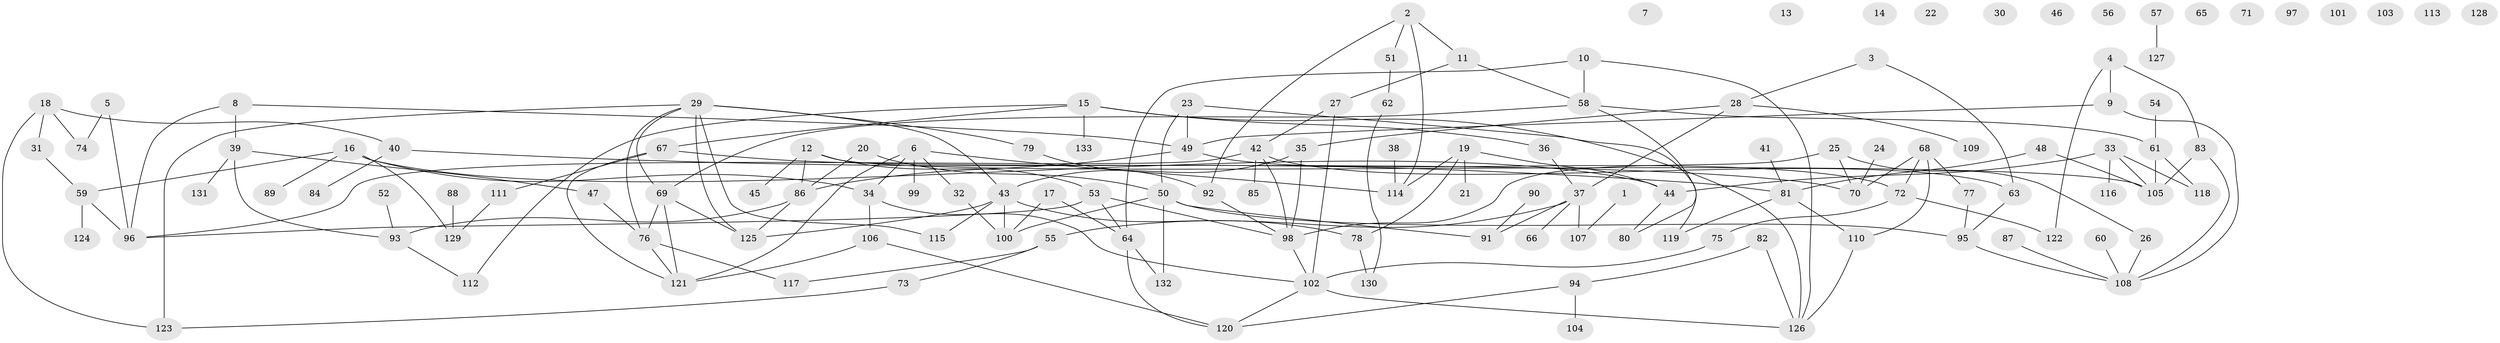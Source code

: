 // Generated by graph-tools (version 1.1) at 2025/33/03/09/25 02:33:34]
// undirected, 133 vertices, 176 edges
graph export_dot {
graph [start="1"]
  node [color=gray90,style=filled];
  1;
  2;
  3;
  4;
  5;
  6;
  7;
  8;
  9;
  10;
  11;
  12;
  13;
  14;
  15;
  16;
  17;
  18;
  19;
  20;
  21;
  22;
  23;
  24;
  25;
  26;
  27;
  28;
  29;
  30;
  31;
  32;
  33;
  34;
  35;
  36;
  37;
  38;
  39;
  40;
  41;
  42;
  43;
  44;
  45;
  46;
  47;
  48;
  49;
  50;
  51;
  52;
  53;
  54;
  55;
  56;
  57;
  58;
  59;
  60;
  61;
  62;
  63;
  64;
  65;
  66;
  67;
  68;
  69;
  70;
  71;
  72;
  73;
  74;
  75;
  76;
  77;
  78;
  79;
  80;
  81;
  82;
  83;
  84;
  85;
  86;
  87;
  88;
  89;
  90;
  91;
  92;
  93;
  94;
  95;
  96;
  97;
  98;
  99;
  100;
  101;
  102;
  103;
  104;
  105;
  106;
  107;
  108;
  109;
  110;
  111;
  112;
  113;
  114;
  115;
  116;
  117;
  118;
  119;
  120;
  121;
  122;
  123;
  124;
  125;
  126;
  127;
  128;
  129;
  130;
  131;
  132;
  133;
  1 -- 107;
  2 -- 11;
  2 -- 51;
  2 -- 92;
  2 -- 114;
  3 -- 28;
  3 -- 63;
  4 -- 9;
  4 -- 83;
  4 -- 122;
  5 -- 74;
  5 -- 96;
  6 -- 32;
  6 -- 34;
  6 -- 99;
  6 -- 114;
  6 -- 121;
  8 -- 39;
  8 -- 49;
  8 -- 96;
  9 -- 49;
  9 -- 108;
  10 -- 58;
  10 -- 64;
  10 -- 126;
  11 -- 27;
  11 -- 58;
  12 -- 45;
  12 -- 53;
  12 -- 86;
  12 -- 105;
  15 -- 36;
  15 -- 67;
  15 -- 112;
  15 -- 126;
  15 -- 133;
  16 -- 34;
  16 -- 44;
  16 -- 59;
  16 -- 89;
  16 -- 129;
  17 -- 64;
  17 -- 100;
  18 -- 31;
  18 -- 40;
  18 -- 74;
  18 -- 123;
  19 -- 21;
  19 -- 44;
  19 -- 78;
  19 -- 114;
  20 -- 50;
  20 -- 86;
  23 -- 49;
  23 -- 50;
  23 -- 119;
  24 -- 70;
  25 -- 26;
  25 -- 70;
  25 -- 98;
  26 -- 108;
  27 -- 42;
  27 -- 102;
  28 -- 35;
  28 -- 37;
  28 -- 109;
  29 -- 43;
  29 -- 69;
  29 -- 76;
  29 -- 79;
  29 -- 115;
  29 -- 123;
  29 -- 125;
  31 -- 59;
  32 -- 100;
  33 -- 44;
  33 -- 105;
  33 -- 116;
  33 -- 118;
  34 -- 102;
  34 -- 106;
  35 -- 43;
  35 -- 98;
  36 -- 37;
  37 -- 55;
  37 -- 66;
  37 -- 91;
  37 -- 107;
  38 -- 114;
  39 -- 47;
  39 -- 93;
  39 -- 131;
  40 -- 81;
  40 -- 84;
  41 -- 81;
  42 -- 63;
  42 -- 85;
  42 -- 96;
  42 -- 98;
  43 -- 78;
  43 -- 100;
  43 -- 115;
  43 -- 125;
  44 -- 80;
  47 -- 76;
  48 -- 81;
  48 -- 105;
  49 -- 72;
  49 -- 86;
  50 -- 91;
  50 -- 95;
  50 -- 100;
  50 -- 132;
  51 -- 62;
  52 -- 93;
  53 -- 64;
  53 -- 96;
  53 -- 98;
  54 -- 61;
  55 -- 73;
  55 -- 117;
  57 -- 127;
  58 -- 61;
  58 -- 69;
  58 -- 80;
  59 -- 96;
  59 -- 124;
  60 -- 108;
  61 -- 105;
  61 -- 118;
  62 -- 130;
  63 -- 95;
  64 -- 120;
  64 -- 132;
  67 -- 70;
  67 -- 111;
  67 -- 121;
  68 -- 70;
  68 -- 72;
  68 -- 77;
  68 -- 110;
  69 -- 76;
  69 -- 121;
  69 -- 125;
  72 -- 75;
  72 -- 122;
  73 -- 123;
  75 -- 102;
  76 -- 117;
  76 -- 121;
  77 -- 95;
  78 -- 130;
  79 -- 92;
  81 -- 110;
  81 -- 119;
  82 -- 94;
  82 -- 126;
  83 -- 105;
  83 -- 108;
  86 -- 93;
  86 -- 125;
  87 -- 108;
  88 -- 129;
  90 -- 91;
  92 -- 98;
  93 -- 112;
  94 -- 104;
  94 -- 120;
  95 -- 108;
  98 -- 102;
  102 -- 120;
  102 -- 126;
  106 -- 120;
  106 -- 121;
  110 -- 126;
  111 -- 129;
}
